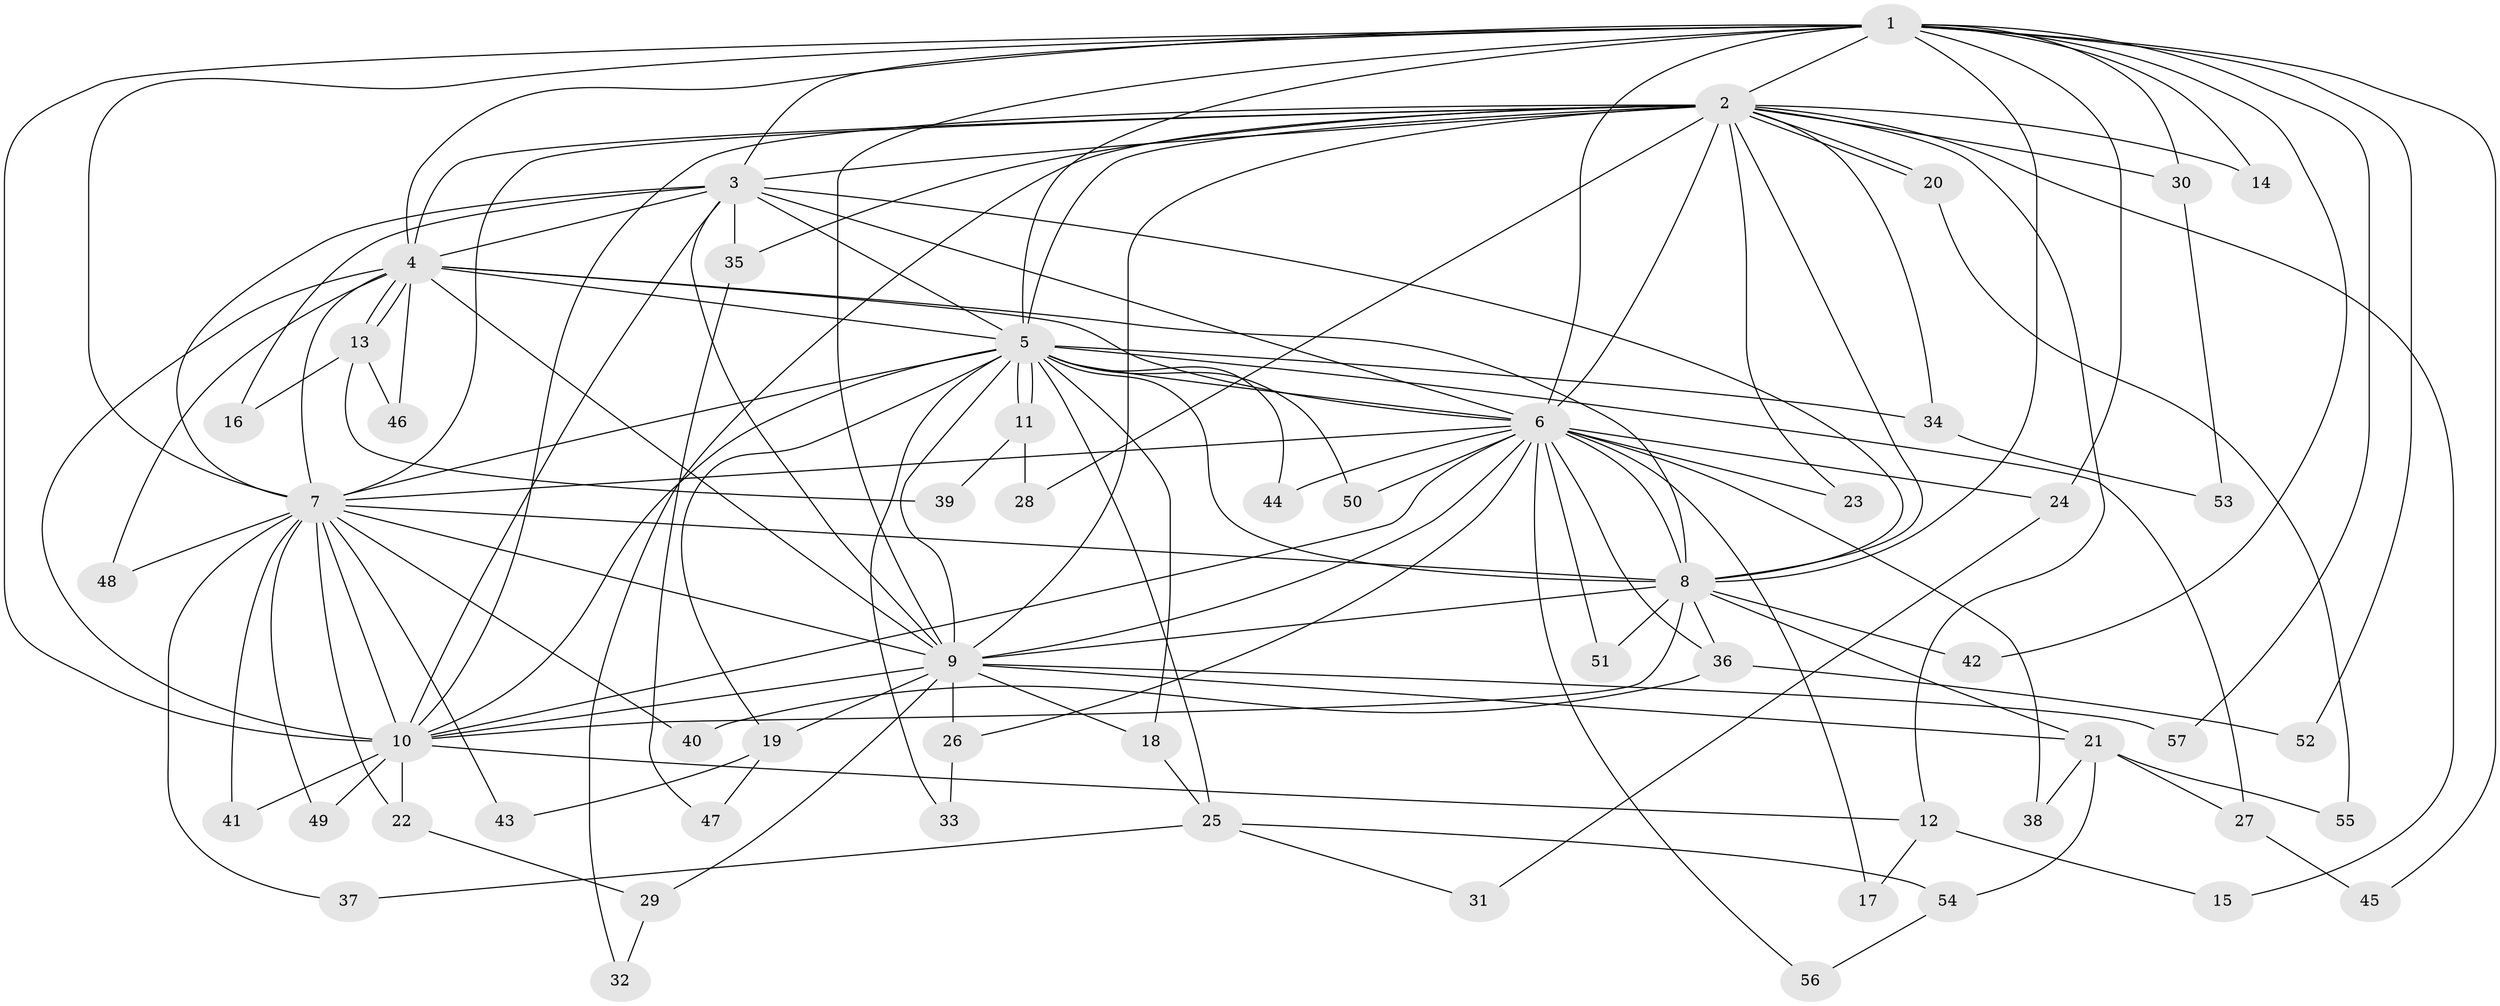 // Generated by graph-tools (version 1.1) at 2025/13/03/09/25 04:13:55]
// undirected, 57 vertices, 139 edges
graph export_dot {
graph [start="1"]
  node [color=gray90,style=filled];
  1;
  2;
  3;
  4;
  5;
  6;
  7;
  8;
  9;
  10;
  11;
  12;
  13;
  14;
  15;
  16;
  17;
  18;
  19;
  20;
  21;
  22;
  23;
  24;
  25;
  26;
  27;
  28;
  29;
  30;
  31;
  32;
  33;
  34;
  35;
  36;
  37;
  38;
  39;
  40;
  41;
  42;
  43;
  44;
  45;
  46;
  47;
  48;
  49;
  50;
  51;
  52;
  53;
  54;
  55;
  56;
  57;
  1 -- 2;
  1 -- 3;
  1 -- 4;
  1 -- 5;
  1 -- 6;
  1 -- 7;
  1 -- 8;
  1 -- 9;
  1 -- 10;
  1 -- 14;
  1 -- 24;
  1 -- 30;
  1 -- 42;
  1 -- 45;
  1 -- 52;
  1 -- 57;
  2 -- 3;
  2 -- 4;
  2 -- 5;
  2 -- 6;
  2 -- 7;
  2 -- 8;
  2 -- 9;
  2 -- 10;
  2 -- 12;
  2 -- 14;
  2 -- 15;
  2 -- 20;
  2 -- 20;
  2 -- 23;
  2 -- 28;
  2 -- 30;
  2 -- 32;
  2 -- 34;
  2 -- 35;
  3 -- 4;
  3 -- 5;
  3 -- 6;
  3 -- 7;
  3 -- 8;
  3 -- 9;
  3 -- 10;
  3 -- 16;
  3 -- 35;
  4 -- 5;
  4 -- 6;
  4 -- 7;
  4 -- 8;
  4 -- 9;
  4 -- 10;
  4 -- 13;
  4 -- 13;
  4 -- 46;
  4 -- 48;
  5 -- 6;
  5 -- 7;
  5 -- 8;
  5 -- 9;
  5 -- 10;
  5 -- 11;
  5 -- 11;
  5 -- 18;
  5 -- 19;
  5 -- 25;
  5 -- 27;
  5 -- 33;
  5 -- 34;
  5 -- 44;
  5 -- 50;
  6 -- 7;
  6 -- 8;
  6 -- 9;
  6 -- 10;
  6 -- 17;
  6 -- 23;
  6 -- 24;
  6 -- 26;
  6 -- 36;
  6 -- 38;
  6 -- 44;
  6 -- 50;
  6 -- 51;
  6 -- 56;
  7 -- 8;
  7 -- 9;
  7 -- 10;
  7 -- 22;
  7 -- 37;
  7 -- 40;
  7 -- 41;
  7 -- 43;
  7 -- 48;
  7 -- 49;
  8 -- 9;
  8 -- 10;
  8 -- 21;
  8 -- 36;
  8 -- 42;
  8 -- 51;
  9 -- 10;
  9 -- 18;
  9 -- 19;
  9 -- 21;
  9 -- 26;
  9 -- 29;
  9 -- 57;
  10 -- 12;
  10 -- 22;
  10 -- 41;
  10 -- 49;
  11 -- 28;
  11 -- 39;
  12 -- 15;
  12 -- 17;
  13 -- 16;
  13 -- 39;
  13 -- 46;
  18 -- 25;
  19 -- 43;
  19 -- 47;
  20 -- 55;
  21 -- 27;
  21 -- 38;
  21 -- 54;
  21 -- 55;
  22 -- 29;
  24 -- 31;
  25 -- 31;
  25 -- 37;
  25 -- 54;
  26 -- 33;
  27 -- 45;
  29 -- 32;
  30 -- 53;
  34 -- 53;
  35 -- 47;
  36 -- 40;
  36 -- 52;
  54 -- 56;
}
